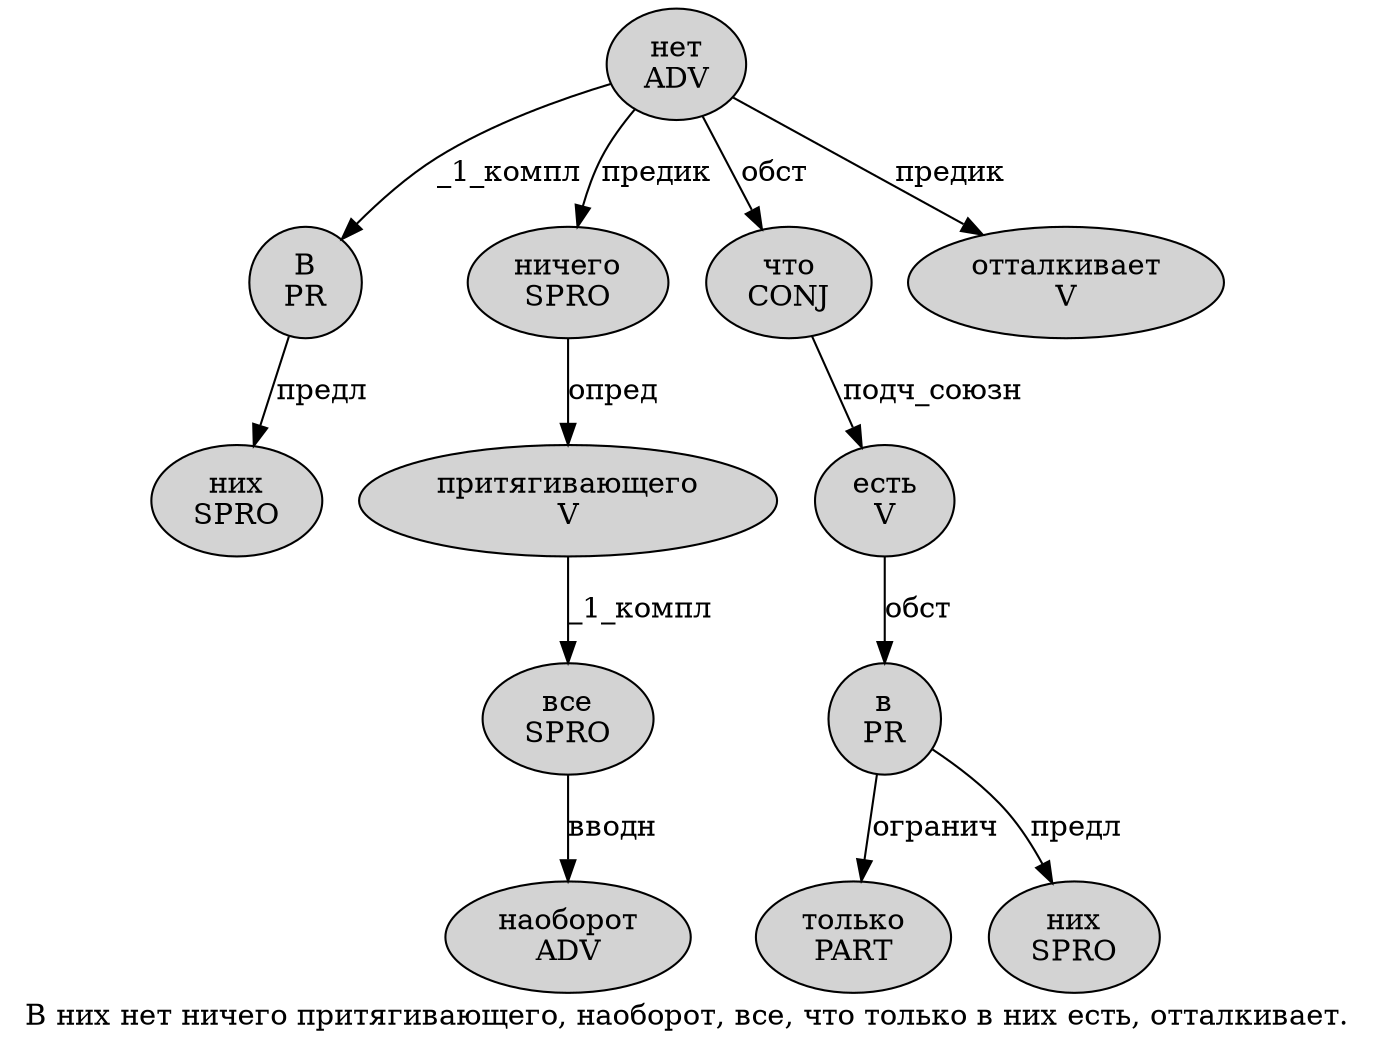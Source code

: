 digraph SENTENCE_2879 {
	graph [label="В них нет ничего притягивающего, наоборот, все, что только в них есть, отталкивает."]
	node [style=filled]
		0 [label="В
PR" color="" fillcolor=lightgray penwidth=1 shape=ellipse]
		1 [label="них
SPRO" color="" fillcolor=lightgray penwidth=1 shape=ellipse]
		2 [label="нет
ADV" color="" fillcolor=lightgray penwidth=1 shape=ellipse]
		3 [label="ничего
SPRO" color="" fillcolor=lightgray penwidth=1 shape=ellipse]
		4 [label="притягивающего
V" color="" fillcolor=lightgray penwidth=1 shape=ellipse]
		6 [label="наоборот
ADV" color="" fillcolor=lightgray penwidth=1 shape=ellipse]
		8 [label="все
SPRO" color="" fillcolor=lightgray penwidth=1 shape=ellipse]
		10 [label="что
CONJ" color="" fillcolor=lightgray penwidth=1 shape=ellipse]
		11 [label="только
PART" color="" fillcolor=lightgray penwidth=1 shape=ellipse]
		12 [label="в
PR" color="" fillcolor=lightgray penwidth=1 shape=ellipse]
		13 [label="них
SPRO" color="" fillcolor=lightgray penwidth=1 shape=ellipse]
		14 [label="есть
V" color="" fillcolor=lightgray penwidth=1 shape=ellipse]
		16 [label="отталкивает
V" color="" fillcolor=lightgray penwidth=1 shape=ellipse]
			4 -> 8 [label="_1_компл"]
			8 -> 6 [label="вводн"]
			14 -> 12 [label="обст"]
			2 -> 0 [label="_1_компл"]
			2 -> 3 [label="предик"]
			2 -> 10 [label="обст"]
			2 -> 16 [label="предик"]
			12 -> 11 [label="огранич"]
			12 -> 13 [label="предл"]
			0 -> 1 [label="предл"]
			10 -> 14 [label="подч_союзн"]
			3 -> 4 [label="опред"]
}